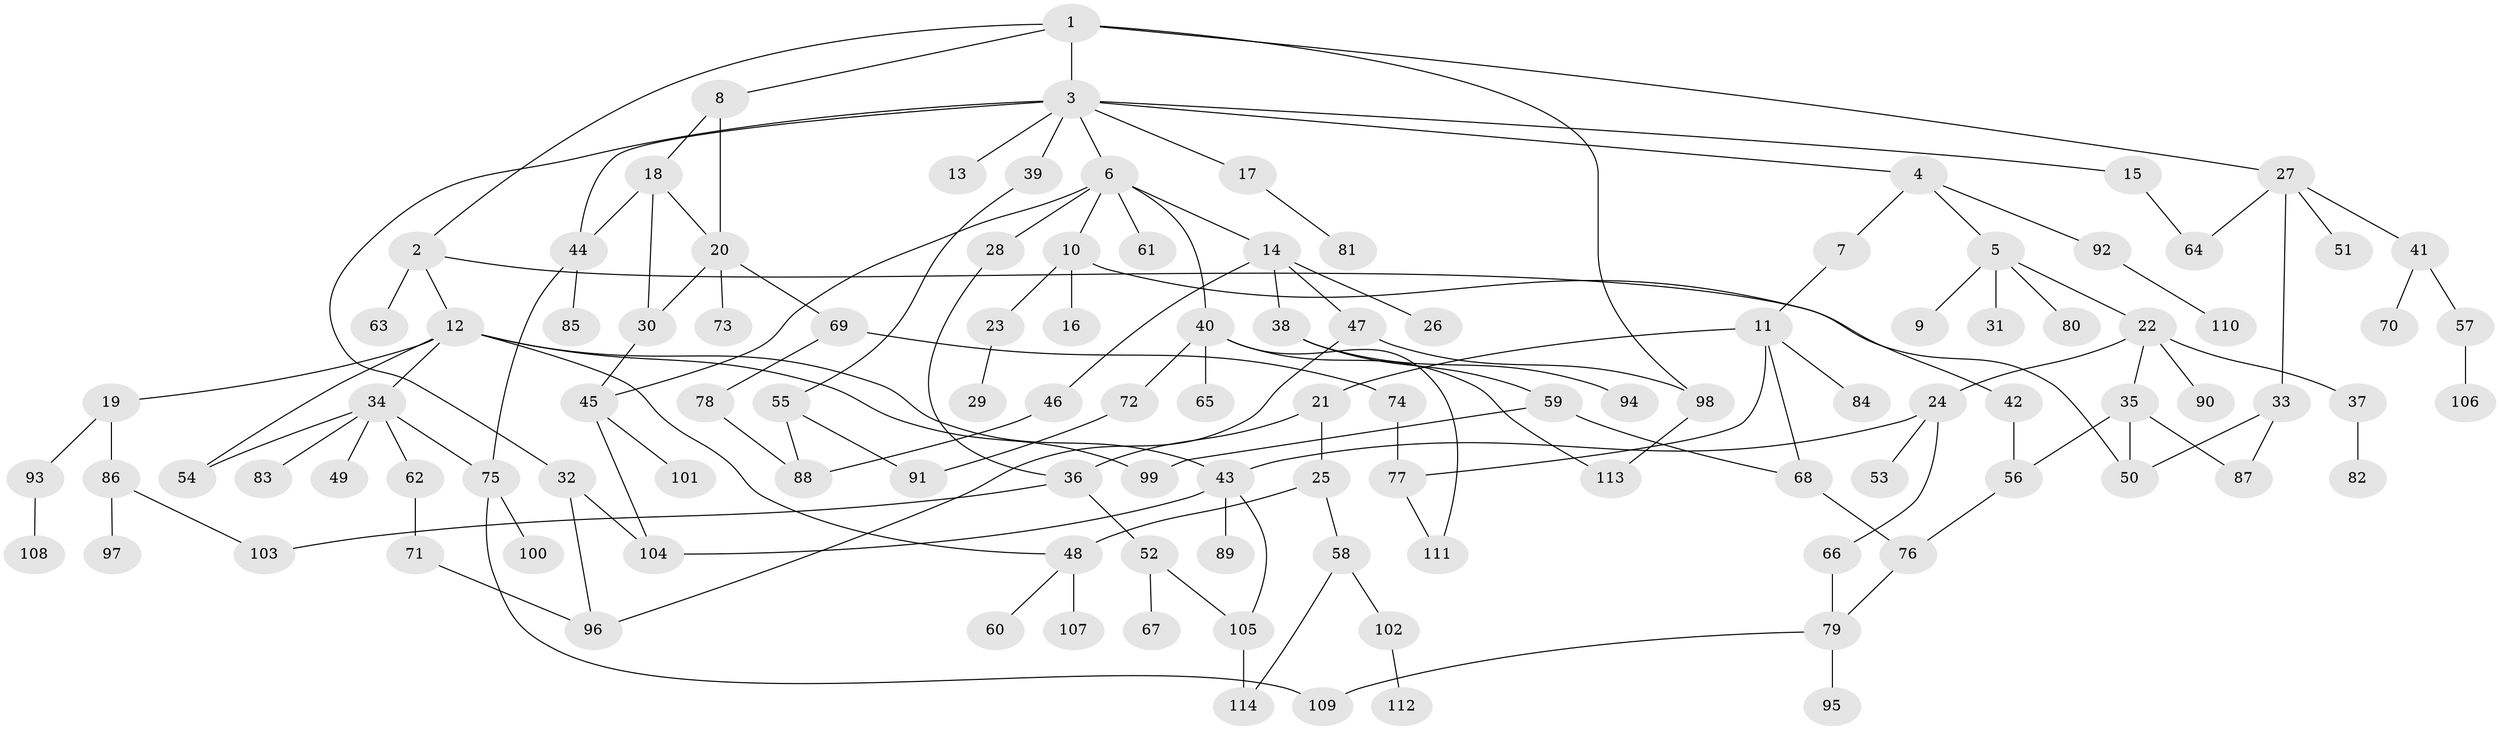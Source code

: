 // coarse degree distribution, {8: 0.01282051282051282, 4: 0.16666666666666666, 9: 0.02564102564102564, 10: 0.01282051282051282, 2: 0.19230769230769232, 3: 0.19230769230769232, 1: 0.3333333333333333, 5: 0.038461538461538464, 7: 0.02564102564102564}
// Generated by graph-tools (version 1.1) at 2025/23/03/03/25 07:23:34]
// undirected, 114 vertices, 146 edges
graph export_dot {
graph [start="1"]
  node [color=gray90,style=filled];
  1;
  2;
  3;
  4;
  5;
  6;
  7;
  8;
  9;
  10;
  11;
  12;
  13;
  14;
  15;
  16;
  17;
  18;
  19;
  20;
  21;
  22;
  23;
  24;
  25;
  26;
  27;
  28;
  29;
  30;
  31;
  32;
  33;
  34;
  35;
  36;
  37;
  38;
  39;
  40;
  41;
  42;
  43;
  44;
  45;
  46;
  47;
  48;
  49;
  50;
  51;
  52;
  53;
  54;
  55;
  56;
  57;
  58;
  59;
  60;
  61;
  62;
  63;
  64;
  65;
  66;
  67;
  68;
  69;
  70;
  71;
  72;
  73;
  74;
  75;
  76;
  77;
  78;
  79;
  80;
  81;
  82;
  83;
  84;
  85;
  86;
  87;
  88;
  89;
  90;
  91;
  92;
  93;
  94;
  95;
  96;
  97;
  98;
  99;
  100;
  101;
  102;
  103;
  104;
  105;
  106;
  107;
  108;
  109;
  110;
  111;
  112;
  113;
  114;
  1 -- 2;
  1 -- 3;
  1 -- 8;
  1 -- 27;
  1 -- 98;
  2 -- 12;
  2 -- 50;
  2 -- 63;
  3 -- 4;
  3 -- 6;
  3 -- 13;
  3 -- 15;
  3 -- 17;
  3 -- 32;
  3 -- 39;
  3 -- 44;
  4 -- 5;
  4 -- 7;
  4 -- 92;
  5 -- 9;
  5 -- 22;
  5 -- 31;
  5 -- 80;
  6 -- 10;
  6 -- 14;
  6 -- 28;
  6 -- 40;
  6 -- 61;
  6 -- 45;
  7 -- 11;
  8 -- 18;
  8 -- 20;
  10 -- 16;
  10 -- 23;
  10 -- 42;
  11 -- 21;
  11 -- 77;
  11 -- 84;
  11 -- 68;
  12 -- 19;
  12 -- 34;
  12 -- 43;
  12 -- 48;
  12 -- 54;
  12 -- 99;
  14 -- 26;
  14 -- 38;
  14 -- 46;
  14 -- 47;
  15 -- 64;
  17 -- 81;
  18 -- 20;
  18 -- 30;
  18 -- 44;
  19 -- 86;
  19 -- 93;
  20 -- 69;
  20 -- 73;
  20 -- 30;
  21 -- 25;
  21 -- 36;
  22 -- 24;
  22 -- 35;
  22 -- 37;
  22 -- 90;
  23 -- 29;
  24 -- 53;
  24 -- 66;
  24 -- 43;
  25 -- 58;
  25 -- 48;
  27 -- 33;
  27 -- 41;
  27 -- 51;
  27 -- 64;
  28 -- 36;
  30 -- 45;
  32 -- 104;
  32 -- 96;
  33 -- 50;
  33 -- 87;
  34 -- 49;
  34 -- 54;
  34 -- 62;
  34 -- 75;
  34 -- 83;
  35 -- 87;
  35 -- 56;
  35 -- 50;
  36 -- 52;
  36 -- 103;
  37 -- 82;
  38 -- 59;
  38 -- 94;
  39 -- 55;
  40 -- 65;
  40 -- 72;
  40 -- 113;
  40 -- 111;
  41 -- 57;
  41 -- 70;
  42 -- 56;
  43 -- 89;
  43 -- 105;
  43 -- 104;
  44 -- 85;
  44 -- 75;
  45 -- 101;
  45 -- 104;
  46 -- 88;
  47 -- 96;
  47 -- 98;
  48 -- 60;
  48 -- 107;
  52 -- 67;
  52 -- 105;
  55 -- 88;
  55 -- 91;
  56 -- 76;
  57 -- 106;
  58 -- 102;
  58 -- 114;
  59 -- 68;
  59 -- 99;
  62 -- 71;
  66 -- 79;
  68 -- 76;
  69 -- 74;
  69 -- 78;
  71 -- 96;
  72 -- 91;
  74 -- 77;
  75 -- 100;
  75 -- 109;
  76 -- 79;
  77 -- 111;
  78 -- 88;
  79 -- 95;
  79 -- 109;
  86 -- 97;
  86 -- 103;
  92 -- 110;
  93 -- 108;
  98 -- 113;
  102 -- 112;
  105 -- 114;
}
